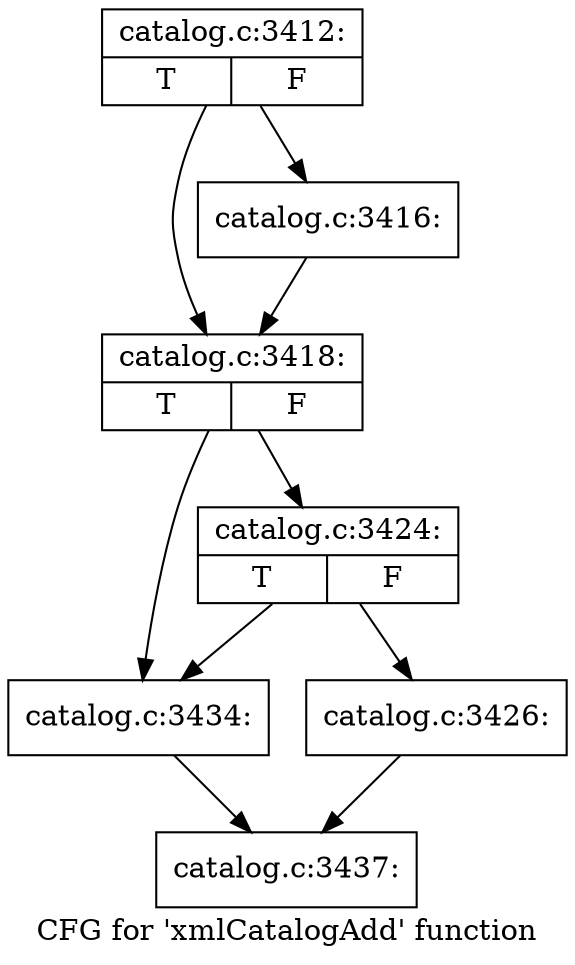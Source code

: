 digraph "CFG for 'xmlCatalogAdd' function" {
	label="CFG for 'xmlCatalogAdd' function";

	Node0x392f3f0 [shape=record,label="{catalog.c:3412:|{<s0>T|<s1>F}}"];
	Node0x392f3f0 -> Node0x392ff50;
	Node0x392f3f0 -> Node0x392ff00;
	Node0x392ff00 [shape=record,label="{catalog.c:3416:}"];
	Node0x392ff00 -> Node0x392ff50;
	Node0x392ff50 [shape=record,label="{catalog.c:3418:|{<s0>T|<s1>F}}"];
	Node0x392ff50 -> Node0x3930500;
	Node0x392ff50 -> Node0x39304b0;
	Node0x3930500 [shape=record,label="{catalog.c:3424:|{<s0>T|<s1>F}}"];
	Node0x3930500 -> Node0x3930460;
	Node0x3930500 -> Node0x39304b0;
	Node0x3930460 [shape=record,label="{catalog.c:3426:}"];
	Node0x3930460 -> Node0x392efe0;
	Node0x39304b0 [shape=record,label="{catalog.c:3434:}"];
	Node0x39304b0 -> Node0x392efe0;
	Node0x392efe0 [shape=record,label="{catalog.c:3437:}"];
}
